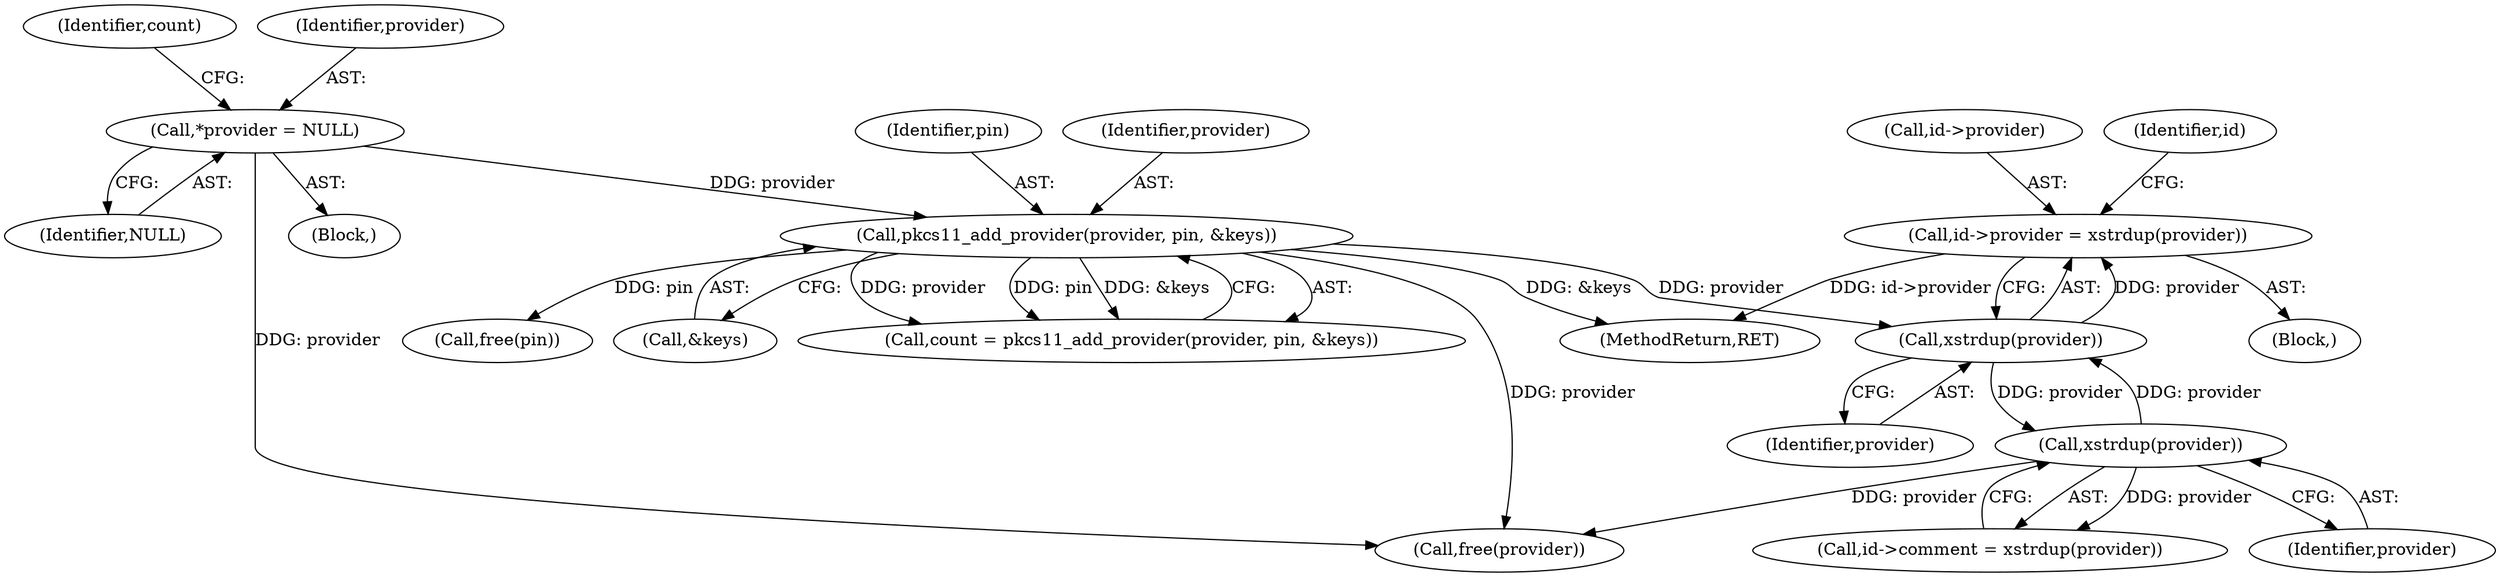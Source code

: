 digraph "0_src_9476ce1dd37d3c3218d5640b74c34c65e5f4efe5_0@API" {
"1000288" [label="(Call,id->provider = xstrdup(provider))"];
"1000292" [label="(Call,xstrdup(provider))"];
"1000236" [label="(Call,pkcs11_add_provider(provider, pin, &keys))"];
"1000105" [label="(Call,*provider = NULL)"];
"1000298" [label="(Call,xstrdup(provider))"];
"1000238" [label="(Identifier,pin)"];
"1000296" [label="(Identifier,id)"];
"1000239" [label="(Call,&keys)"];
"1000343" [label="(MethodReturn,RET)"];
"1000234" [label="(Call,count = pkcs11_add_provider(provider, pin, &keys))"];
"1000289" [label="(Call,id->provider)"];
"1000336" [label="(Call,free(provider))"];
"1000236" [label="(Call,pkcs11_add_provider(provider, pin, &keys))"];
"1000293" [label="(Identifier,provider)"];
"1000334" [label="(Call,free(pin))"];
"1000114" [label="(Identifier,count)"];
"1000298" [label="(Call,xstrdup(provider))"];
"1000106" [label="(Identifier,provider)"];
"1000292" [label="(Call,xstrdup(provider))"];
"1000103" [label="(Block,)"];
"1000299" [label="(Identifier,provider)"];
"1000288" [label="(Call,id->provider = xstrdup(provider))"];
"1000107" [label="(Identifier,NULL)"];
"1000237" [label="(Identifier,provider)"];
"1000276" [label="(Block,)"];
"1000294" [label="(Call,id->comment = xstrdup(provider))"];
"1000105" [label="(Call,*provider = NULL)"];
"1000288" -> "1000276"  [label="AST: "];
"1000288" -> "1000292"  [label="CFG: "];
"1000289" -> "1000288"  [label="AST: "];
"1000292" -> "1000288"  [label="AST: "];
"1000296" -> "1000288"  [label="CFG: "];
"1000288" -> "1000343"  [label="DDG: id->provider"];
"1000292" -> "1000288"  [label="DDG: provider"];
"1000292" -> "1000293"  [label="CFG: "];
"1000293" -> "1000292"  [label="AST: "];
"1000236" -> "1000292"  [label="DDG: provider"];
"1000298" -> "1000292"  [label="DDG: provider"];
"1000292" -> "1000298"  [label="DDG: provider"];
"1000236" -> "1000234"  [label="AST: "];
"1000236" -> "1000239"  [label="CFG: "];
"1000237" -> "1000236"  [label="AST: "];
"1000238" -> "1000236"  [label="AST: "];
"1000239" -> "1000236"  [label="AST: "];
"1000234" -> "1000236"  [label="CFG: "];
"1000236" -> "1000343"  [label="DDG: &keys"];
"1000236" -> "1000234"  [label="DDG: provider"];
"1000236" -> "1000234"  [label="DDG: pin"];
"1000236" -> "1000234"  [label="DDG: &keys"];
"1000105" -> "1000236"  [label="DDG: provider"];
"1000236" -> "1000334"  [label="DDG: pin"];
"1000236" -> "1000336"  [label="DDG: provider"];
"1000105" -> "1000103"  [label="AST: "];
"1000105" -> "1000107"  [label="CFG: "];
"1000106" -> "1000105"  [label="AST: "];
"1000107" -> "1000105"  [label="AST: "];
"1000114" -> "1000105"  [label="CFG: "];
"1000105" -> "1000336"  [label="DDG: provider"];
"1000298" -> "1000294"  [label="AST: "];
"1000298" -> "1000299"  [label="CFG: "];
"1000299" -> "1000298"  [label="AST: "];
"1000294" -> "1000298"  [label="CFG: "];
"1000298" -> "1000294"  [label="DDG: provider"];
"1000298" -> "1000336"  [label="DDG: provider"];
}
